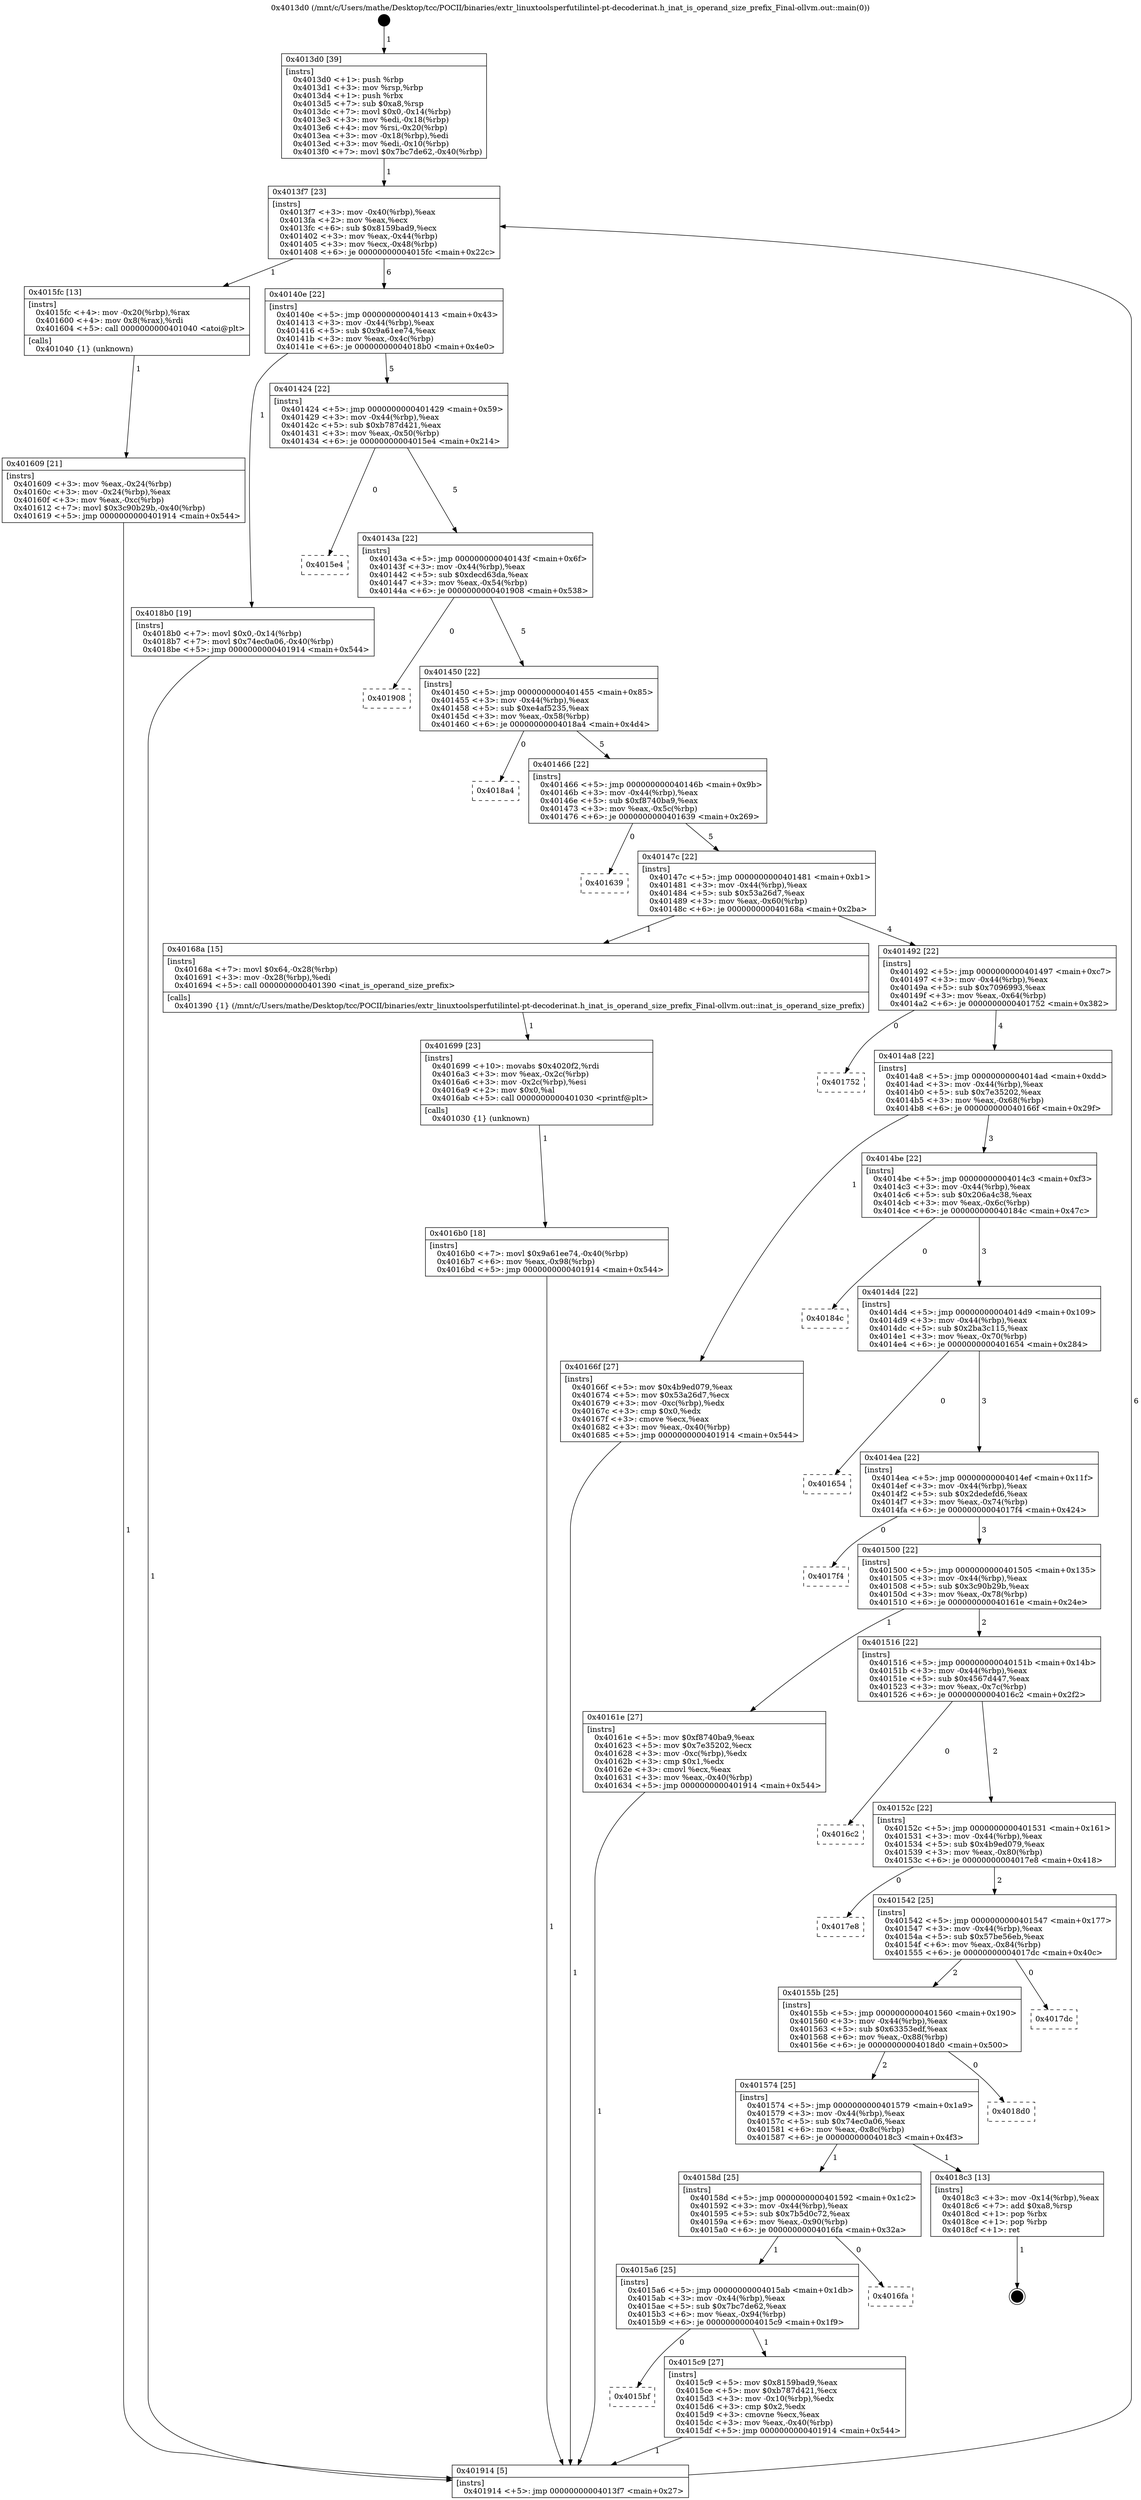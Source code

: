 digraph "0x4013d0" {
  label = "0x4013d0 (/mnt/c/Users/mathe/Desktop/tcc/POCII/binaries/extr_linuxtoolsperfutilintel-pt-decoderinat.h_inat_is_operand_size_prefix_Final-ollvm.out::main(0))"
  labelloc = "t"
  node[shape=record]

  Entry [label="",width=0.3,height=0.3,shape=circle,fillcolor=black,style=filled]
  "0x4013f7" [label="{
     0x4013f7 [23]\l
     | [instrs]\l
     &nbsp;&nbsp;0x4013f7 \<+3\>: mov -0x40(%rbp),%eax\l
     &nbsp;&nbsp;0x4013fa \<+2\>: mov %eax,%ecx\l
     &nbsp;&nbsp;0x4013fc \<+6\>: sub $0x8159bad9,%ecx\l
     &nbsp;&nbsp;0x401402 \<+3\>: mov %eax,-0x44(%rbp)\l
     &nbsp;&nbsp;0x401405 \<+3\>: mov %ecx,-0x48(%rbp)\l
     &nbsp;&nbsp;0x401408 \<+6\>: je 00000000004015fc \<main+0x22c\>\l
  }"]
  "0x4015fc" [label="{
     0x4015fc [13]\l
     | [instrs]\l
     &nbsp;&nbsp;0x4015fc \<+4\>: mov -0x20(%rbp),%rax\l
     &nbsp;&nbsp;0x401600 \<+4\>: mov 0x8(%rax),%rdi\l
     &nbsp;&nbsp;0x401604 \<+5\>: call 0000000000401040 \<atoi@plt\>\l
     | [calls]\l
     &nbsp;&nbsp;0x401040 \{1\} (unknown)\l
  }"]
  "0x40140e" [label="{
     0x40140e [22]\l
     | [instrs]\l
     &nbsp;&nbsp;0x40140e \<+5\>: jmp 0000000000401413 \<main+0x43\>\l
     &nbsp;&nbsp;0x401413 \<+3\>: mov -0x44(%rbp),%eax\l
     &nbsp;&nbsp;0x401416 \<+5\>: sub $0x9a61ee74,%eax\l
     &nbsp;&nbsp;0x40141b \<+3\>: mov %eax,-0x4c(%rbp)\l
     &nbsp;&nbsp;0x40141e \<+6\>: je 00000000004018b0 \<main+0x4e0\>\l
  }"]
  Exit [label="",width=0.3,height=0.3,shape=circle,fillcolor=black,style=filled,peripheries=2]
  "0x4018b0" [label="{
     0x4018b0 [19]\l
     | [instrs]\l
     &nbsp;&nbsp;0x4018b0 \<+7\>: movl $0x0,-0x14(%rbp)\l
     &nbsp;&nbsp;0x4018b7 \<+7\>: movl $0x74ec0a06,-0x40(%rbp)\l
     &nbsp;&nbsp;0x4018be \<+5\>: jmp 0000000000401914 \<main+0x544\>\l
  }"]
  "0x401424" [label="{
     0x401424 [22]\l
     | [instrs]\l
     &nbsp;&nbsp;0x401424 \<+5\>: jmp 0000000000401429 \<main+0x59\>\l
     &nbsp;&nbsp;0x401429 \<+3\>: mov -0x44(%rbp),%eax\l
     &nbsp;&nbsp;0x40142c \<+5\>: sub $0xb787d421,%eax\l
     &nbsp;&nbsp;0x401431 \<+3\>: mov %eax,-0x50(%rbp)\l
     &nbsp;&nbsp;0x401434 \<+6\>: je 00000000004015e4 \<main+0x214\>\l
  }"]
  "0x4016b0" [label="{
     0x4016b0 [18]\l
     | [instrs]\l
     &nbsp;&nbsp;0x4016b0 \<+7\>: movl $0x9a61ee74,-0x40(%rbp)\l
     &nbsp;&nbsp;0x4016b7 \<+6\>: mov %eax,-0x98(%rbp)\l
     &nbsp;&nbsp;0x4016bd \<+5\>: jmp 0000000000401914 \<main+0x544\>\l
  }"]
  "0x4015e4" [label="{
     0x4015e4\l
  }", style=dashed]
  "0x40143a" [label="{
     0x40143a [22]\l
     | [instrs]\l
     &nbsp;&nbsp;0x40143a \<+5\>: jmp 000000000040143f \<main+0x6f\>\l
     &nbsp;&nbsp;0x40143f \<+3\>: mov -0x44(%rbp),%eax\l
     &nbsp;&nbsp;0x401442 \<+5\>: sub $0xdecd63da,%eax\l
     &nbsp;&nbsp;0x401447 \<+3\>: mov %eax,-0x54(%rbp)\l
     &nbsp;&nbsp;0x40144a \<+6\>: je 0000000000401908 \<main+0x538\>\l
  }"]
  "0x401699" [label="{
     0x401699 [23]\l
     | [instrs]\l
     &nbsp;&nbsp;0x401699 \<+10\>: movabs $0x4020f2,%rdi\l
     &nbsp;&nbsp;0x4016a3 \<+3\>: mov %eax,-0x2c(%rbp)\l
     &nbsp;&nbsp;0x4016a6 \<+3\>: mov -0x2c(%rbp),%esi\l
     &nbsp;&nbsp;0x4016a9 \<+2\>: mov $0x0,%al\l
     &nbsp;&nbsp;0x4016ab \<+5\>: call 0000000000401030 \<printf@plt\>\l
     | [calls]\l
     &nbsp;&nbsp;0x401030 \{1\} (unknown)\l
  }"]
  "0x401908" [label="{
     0x401908\l
  }", style=dashed]
  "0x401450" [label="{
     0x401450 [22]\l
     | [instrs]\l
     &nbsp;&nbsp;0x401450 \<+5\>: jmp 0000000000401455 \<main+0x85\>\l
     &nbsp;&nbsp;0x401455 \<+3\>: mov -0x44(%rbp),%eax\l
     &nbsp;&nbsp;0x401458 \<+5\>: sub $0xe4af5235,%eax\l
     &nbsp;&nbsp;0x40145d \<+3\>: mov %eax,-0x58(%rbp)\l
     &nbsp;&nbsp;0x401460 \<+6\>: je 00000000004018a4 \<main+0x4d4\>\l
  }"]
  "0x401609" [label="{
     0x401609 [21]\l
     | [instrs]\l
     &nbsp;&nbsp;0x401609 \<+3\>: mov %eax,-0x24(%rbp)\l
     &nbsp;&nbsp;0x40160c \<+3\>: mov -0x24(%rbp),%eax\l
     &nbsp;&nbsp;0x40160f \<+3\>: mov %eax,-0xc(%rbp)\l
     &nbsp;&nbsp;0x401612 \<+7\>: movl $0x3c90b29b,-0x40(%rbp)\l
     &nbsp;&nbsp;0x401619 \<+5\>: jmp 0000000000401914 \<main+0x544\>\l
  }"]
  "0x4018a4" [label="{
     0x4018a4\l
  }", style=dashed]
  "0x401466" [label="{
     0x401466 [22]\l
     | [instrs]\l
     &nbsp;&nbsp;0x401466 \<+5\>: jmp 000000000040146b \<main+0x9b\>\l
     &nbsp;&nbsp;0x40146b \<+3\>: mov -0x44(%rbp),%eax\l
     &nbsp;&nbsp;0x40146e \<+5\>: sub $0xf8740ba9,%eax\l
     &nbsp;&nbsp;0x401473 \<+3\>: mov %eax,-0x5c(%rbp)\l
     &nbsp;&nbsp;0x401476 \<+6\>: je 0000000000401639 \<main+0x269\>\l
  }"]
  "0x4013d0" [label="{
     0x4013d0 [39]\l
     | [instrs]\l
     &nbsp;&nbsp;0x4013d0 \<+1\>: push %rbp\l
     &nbsp;&nbsp;0x4013d1 \<+3\>: mov %rsp,%rbp\l
     &nbsp;&nbsp;0x4013d4 \<+1\>: push %rbx\l
     &nbsp;&nbsp;0x4013d5 \<+7\>: sub $0xa8,%rsp\l
     &nbsp;&nbsp;0x4013dc \<+7\>: movl $0x0,-0x14(%rbp)\l
     &nbsp;&nbsp;0x4013e3 \<+3\>: mov %edi,-0x18(%rbp)\l
     &nbsp;&nbsp;0x4013e6 \<+4\>: mov %rsi,-0x20(%rbp)\l
     &nbsp;&nbsp;0x4013ea \<+3\>: mov -0x18(%rbp),%edi\l
     &nbsp;&nbsp;0x4013ed \<+3\>: mov %edi,-0x10(%rbp)\l
     &nbsp;&nbsp;0x4013f0 \<+7\>: movl $0x7bc7de62,-0x40(%rbp)\l
  }"]
  "0x401639" [label="{
     0x401639\l
  }", style=dashed]
  "0x40147c" [label="{
     0x40147c [22]\l
     | [instrs]\l
     &nbsp;&nbsp;0x40147c \<+5\>: jmp 0000000000401481 \<main+0xb1\>\l
     &nbsp;&nbsp;0x401481 \<+3\>: mov -0x44(%rbp),%eax\l
     &nbsp;&nbsp;0x401484 \<+5\>: sub $0x53a26d7,%eax\l
     &nbsp;&nbsp;0x401489 \<+3\>: mov %eax,-0x60(%rbp)\l
     &nbsp;&nbsp;0x40148c \<+6\>: je 000000000040168a \<main+0x2ba\>\l
  }"]
  "0x401914" [label="{
     0x401914 [5]\l
     | [instrs]\l
     &nbsp;&nbsp;0x401914 \<+5\>: jmp 00000000004013f7 \<main+0x27\>\l
  }"]
  "0x40168a" [label="{
     0x40168a [15]\l
     | [instrs]\l
     &nbsp;&nbsp;0x40168a \<+7\>: movl $0x64,-0x28(%rbp)\l
     &nbsp;&nbsp;0x401691 \<+3\>: mov -0x28(%rbp),%edi\l
     &nbsp;&nbsp;0x401694 \<+5\>: call 0000000000401390 \<inat_is_operand_size_prefix\>\l
     | [calls]\l
     &nbsp;&nbsp;0x401390 \{1\} (/mnt/c/Users/mathe/Desktop/tcc/POCII/binaries/extr_linuxtoolsperfutilintel-pt-decoderinat.h_inat_is_operand_size_prefix_Final-ollvm.out::inat_is_operand_size_prefix)\l
  }"]
  "0x401492" [label="{
     0x401492 [22]\l
     | [instrs]\l
     &nbsp;&nbsp;0x401492 \<+5\>: jmp 0000000000401497 \<main+0xc7\>\l
     &nbsp;&nbsp;0x401497 \<+3\>: mov -0x44(%rbp),%eax\l
     &nbsp;&nbsp;0x40149a \<+5\>: sub $0x7096993,%eax\l
     &nbsp;&nbsp;0x40149f \<+3\>: mov %eax,-0x64(%rbp)\l
     &nbsp;&nbsp;0x4014a2 \<+6\>: je 0000000000401752 \<main+0x382\>\l
  }"]
  "0x4015bf" [label="{
     0x4015bf\l
  }", style=dashed]
  "0x401752" [label="{
     0x401752\l
  }", style=dashed]
  "0x4014a8" [label="{
     0x4014a8 [22]\l
     | [instrs]\l
     &nbsp;&nbsp;0x4014a8 \<+5\>: jmp 00000000004014ad \<main+0xdd\>\l
     &nbsp;&nbsp;0x4014ad \<+3\>: mov -0x44(%rbp),%eax\l
     &nbsp;&nbsp;0x4014b0 \<+5\>: sub $0x7e35202,%eax\l
     &nbsp;&nbsp;0x4014b5 \<+3\>: mov %eax,-0x68(%rbp)\l
     &nbsp;&nbsp;0x4014b8 \<+6\>: je 000000000040166f \<main+0x29f\>\l
  }"]
  "0x4015c9" [label="{
     0x4015c9 [27]\l
     | [instrs]\l
     &nbsp;&nbsp;0x4015c9 \<+5\>: mov $0x8159bad9,%eax\l
     &nbsp;&nbsp;0x4015ce \<+5\>: mov $0xb787d421,%ecx\l
     &nbsp;&nbsp;0x4015d3 \<+3\>: mov -0x10(%rbp),%edx\l
     &nbsp;&nbsp;0x4015d6 \<+3\>: cmp $0x2,%edx\l
     &nbsp;&nbsp;0x4015d9 \<+3\>: cmovne %ecx,%eax\l
     &nbsp;&nbsp;0x4015dc \<+3\>: mov %eax,-0x40(%rbp)\l
     &nbsp;&nbsp;0x4015df \<+5\>: jmp 0000000000401914 \<main+0x544\>\l
  }"]
  "0x40166f" [label="{
     0x40166f [27]\l
     | [instrs]\l
     &nbsp;&nbsp;0x40166f \<+5\>: mov $0x4b9ed079,%eax\l
     &nbsp;&nbsp;0x401674 \<+5\>: mov $0x53a26d7,%ecx\l
     &nbsp;&nbsp;0x401679 \<+3\>: mov -0xc(%rbp),%edx\l
     &nbsp;&nbsp;0x40167c \<+3\>: cmp $0x0,%edx\l
     &nbsp;&nbsp;0x40167f \<+3\>: cmove %ecx,%eax\l
     &nbsp;&nbsp;0x401682 \<+3\>: mov %eax,-0x40(%rbp)\l
     &nbsp;&nbsp;0x401685 \<+5\>: jmp 0000000000401914 \<main+0x544\>\l
  }"]
  "0x4014be" [label="{
     0x4014be [22]\l
     | [instrs]\l
     &nbsp;&nbsp;0x4014be \<+5\>: jmp 00000000004014c3 \<main+0xf3\>\l
     &nbsp;&nbsp;0x4014c3 \<+3\>: mov -0x44(%rbp),%eax\l
     &nbsp;&nbsp;0x4014c6 \<+5\>: sub $0x206a4c38,%eax\l
     &nbsp;&nbsp;0x4014cb \<+3\>: mov %eax,-0x6c(%rbp)\l
     &nbsp;&nbsp;0x4014ce \<+6\>: je 000000000040184c \<main+0x47c\>\l
  }"]
  "0x4015a6" [label="{
     0x4015a6 [25]\l
     | [instrs]\l
     &nbsp;&nbsp;0x4015a6 \<+5\>: jmp 00000000004015ab \<main+0x1db\>\l
     &nbsp;&nbsp;0x4015ab \<+3\>: mov -0x44(%rbp),%eax\l
     &nbsp;&nbsp;0x4015ae \<+5\>: sub $0x7bc7de62,%eax\l
     &nbsp;&nbsp;0x4015b3 \<+6\>: mov %eax,-0x94(%rbp)\l
     &nbsp;&nbsp;0x4015b9 \<+6\>: je 00000000004015c9 \<main+0x1f9\>\l
  }"]
  "0x40184c" [label="{
     0x40184c\l
  }", style=dashed]
  "0x4014d4" [label="{
     0x4014d4 [22]\l
     | [instrs]\l
     &nbsp;&nbsp;0x4014d4 \<+5\>: jmp 00000000004014d9 \<main+0x109\>\l
     &nbsp;&nbsp;0x4014d9 \<+3\>: mov -0x44(%rbp),%eax\l
     &nbsp;&nbsp;0x4014dc \<+5\>: sub $0x2ba3c115,%eax\l
     &nbsp;&nbsp;0x4014e1 \<+3\>: mov %eax,-0x70(%rbp)\l
     &nbsp;&nbsp;0x4014e4 \<+6\>: je 0000000000401654 \<main+0x284\>\l
  }"]
  "0x4016fa" [label="{
     0x4016fa\l
  }", style=dashed]
  "0x401654" [label="{
     0x401654\l
  }", style=dashed]
  "0x4014ea" [label="{
     0x4014ea [22]\l
     | [instrs]\l
     &nbsp;&nbsp;0x4014ea \<+5\>: jmp 00000000004014ef \<main+0x11f\>\l
     &nbsp;&nbsp;0x4014ef \<+3\>: mov -0x44(%rbp),%eax\l
     &nbsp;&nbsp;0x4014f2 \<+5\>: sub $0x2dedefd6,%eax\l
     &nbsp;&nbsp;0x4014f7 \<+3\>: mov %eax,-0x74(%rbp)\l
     &nbsp;&nbsp;0x4014fa \<+6\>: je 00000000004017f4 \<main+0x424\>\l
  }"]
  "0x40158d" [label="{
     0x40158d [25]\l
     | [instrs]\l
     &nbsp;&nbsp;0x40158d \<+5\>: jmp 0000000000401592 \<main+0x1c2\>\l
     &nbsp;&nbsp;0x401592 \<+3\>: mov -0x44(%rbp),%eax\l
     &nbsp;&nbsp;0x401595 \<+5\>: sub $0x7b5d0c72,%eax\l
     &nbsp;&nbsp;0x40159a \<+6\>: mov %eax,-0x90(%rbp)\l
     &nbsp;&nbsp;0x4015a0 \<+6\>: je 00000000004016fa \<main+0x32a\>\l
  }"]
  "0x4017f4" [label="{
     0x4017f4\l
  }", style=dashed]
  "0x401500" [label="{
     0x401500 [22]\l
     | [instrs]\l
     &nbsp;&nbsp;0x401500 \<+5\>: jmp 0000000000401505 \<main+0x135\>\l
     &nbsp;&nbsp;0x401505 \<+3\>: mov -0x44(%rbp),%eax\l
     &nbsp;&nbsp;0x401508 \<+5\>: sub $0x3c90b29b,%eax\l
     &nbsp;&nbsp;0x40150d \<+3\>: mov %eax,-0x78(%rbp)\l
     &nbsp;&nbsp;0x401510 \<+6\>: je 000000000040161e \<main+0x24e\>\l
  }"]
  "0x4018c3" [label="{
     0x4018c3 [13]\l
     | [instrs]\l
     &nbsp;&nbsp;0x4018c3 \<+3\>: mov -0x14(%rbp),%eax\l
     &nbsp;&nbsp;0x4018c6 \<+7\>: add $0xa8,%rsp\l
     &nbsp;&nbsp;0x4018cd \<+1\>: pop %rbx\l
     &nbsp;&nbsp;0x4018ce \<+1\>: pop %rbp\l
     &nbsp;&nbsp;0x4018cf \<+1\>: ret\l
  }"]
  "0x40161e" [label="{
     0x40161e [27]\l
     | [instrs]\l
     &nbsp;&nbsp;0x40161e \<+5\>: mov $0xf8740ba9,%eax\l
     &nbsp;&nbsp;0x401623 \<+5\>: mov $0x7e35202,%ecx\l
     &nbsp;&nbsp;0x401628 \<+3\>: mov -0xc(%rbp),%edx\l
     &nbsp;&nbsp;0x40162b \<+3\>: cmp $0x1,%edx\l
     &nbsp;&nbsp;0x40162e \<+3\>: cmovl %ecx,%eax\l
     &nbsp;&nbsp;0x401631 \<+3\>: mov %eax,-0x40(%rbp)\l
     &nbsp;&nbsp;0x401634 \<+5\>: jmp 0000000000401914 \<main+0x544\>\l
  }"]
  "0x401516" [label="{
     0x401516 [22]\l
     | [instrs]\l
     &nbsp;&nbsp;0x401516 \<+5\>: jmp 000000000040151b \<main+0x14b\>\l
     &nbsp;&nbsp;0x40151b \<+3\>: mov -0x44(%rbp),%eax\l
     &nbsp;&nbsp;0x40151e \<+5\>: sub $0x4567d447,%eax\l
     &nbsp;&nbsp;0x401523 \<+3\>: mov %eax,-0x7c(%rbp)\l
     &nbsp;&nbsp;0x401526 \<+6\>: je 00000000004016c2 \<main+0x2f2\>\l
  }"]
  "0x401574" [label="{
     0x401574 [25]\l
     | [instrs]\l
     &nbsp;&nbsp;0x401574 \<+5\>: jmp 0000000000401579 \<main+0x1a9\>\l
     &nbsp;&nbsp;0x401579 \<+3\>: mov -0x44(%rbp),%eax\l
     &nbsp;&nbsp;0x40157c \<+5\>: sub $0x74ec0a06,%eax\l
     &nbsp;&nbsp;0x401581 \<+6\>: mov %eax,-0x8c(%rbp)\l
     &nbsp;&nbsp;0x401587 \<+6\>: je 00000000004018c3 \<main+0x4f3\>\l
  }"]
  "0x4016c2" [label="{
     0x4016c2\l
  }", style=dashed]
  "0x40152c" [label="{
     0x40152c [22]\l
     | [instrs]\l
     &nbsp;&nbsp;0x40152c \<+5\>: jmp 0000000000401531 \<main+0x161\>\l
     &nbsp;&nbsp;0x401531 \<+3\>: mov -0x44(%rbp),%eax\l
     &nbsp;&nbsp;0x401534 \<+5\>: sub $0x4b9ed079,%eax\l
     &nbsp;&nbsp;0x401539 \<+3\>: mov %eax,-0x80(%rbp)\l
     &nbsp;&nbsp;0x40153c \<+6\>: je 00000000004017e8 \<main+0x418\>\l
  }"]
  "0x4018d0" [label="{
     0x4018d0\l
  }", style=dashed]
  "0x4017e8" [label="{
     0x4017e8\l
  }", style=dashed]
  "0x401542" [label="{
     0x401542 [25]\l
     | [instrs]\l
     &nbsp;&nbsp;0x401542 \<+5\>: jmp 0000000000401547 \<main+0x177\>\l
     &nbsp;&nbsp;0x401547 \<+3\>: mov -0x44(%rbp),%eax\l
     &nbsp;&nbsp;0x40154a \<+5\>: sub $0x57be56eb,%eax\l
     &nbsp;&nbsp;0x40154f \<+6\>: mov %eax,-0x84(%rbp)\l
     &nbsp;&nbsp;0x401555 \<+6\>: je 00000000004017dc \<main+0x40c\>\l
  }"]
  "0x40155b" [label="{
     0x40155b [25]\l
     | [instrs]\l
     &nbsp;&nbsp;0x40155b \<+5\>: jmp 0000000000401560 \<main+0x190\>\l
     &nbsp;&nbsp;0x401560 \<+3\>: mov -0x44(%rbp),%eax\l
     &nbsp;&nbsp;0x401563 \<+5\>: sub $0x63353edf,%eax\l
     &nbsp;&nbsp;0x401568 \<+6\>: mov %eax,-0x88(%rbp)\l
     &nbsp;&nbsp;0x40156e \<+6\>: je 00000000004018d0 \<main+0x500\>\l
  }"]
  "0x4017dc" [label="{
     0x4017dc\l
  }", style=dashed]
  Entry -> "0x4013d0" [label=" 1"]
  "0x4013f7" -> "0x4015fc" [label=" 1"]
  "0x4013f7" -> "0x40140e" [label=" 6"]
  "0x4018c3" -> Exit [label=" 1"]
  "0x40140e" -> "0x4018b0" [label=" 1"]
  "0x40140e" -> "0x401424" [label=" 5"]
  "0x4018b0" -> "0x401914" [label=" 1"]
  "0x401424" -> "0x4015e4" [label=" 0"]
  "0x401424" -> "0x40143a" [label=" 5"]
  "0x4016b0" -> "0x401914" [label=" 1"]
  "0x40143a" -> "0x401908" [label=" 0"]
  "0x40143a" -> "0x401450" [label=" 5"]
  "0x401699" -> "0x4016b0" [label=" 1"]
  "0x401450" -> "0x4018a4" [label=" 0"]
  "0x401450" -> "0x401466" [label=" 5"]
  "0x40168a" -> "0x401699" [label=" 1"]
  "0x401466" -> "0x401639" [label=" 0"]
  "0x401466" -> "0x40147c" [label=" 5"]
  "0x40166f" -> "0x401914" [label=" 1"]
  "0x40147c" -> "0x40168a" [label=" 1"]
  "0x40147c" -> "0x401492" [label=" 4"]
  "0x40161e" -> "0x401914" [label=" 1"]
  "0x401492" -> "0x401752" [label=" 0"]
  "0x401492" -> "0x4014a8" [label=" 4"]
  "0x401609" -> "0x401914" [label=" 1"]
  "0x4014a8" -> "0x40166f" [label=" 1"]
  "0x4014a8" -> "0x4014be" [label=" 3"]
  "0x4015fc" -> "0x401609" [label=" 1"]
  "0x4014be" -> "0x40184c" [label=" 0"]
  "0x4014be" -> "0x4014d4" [label=" 3"]
  "0x4013d0" -> "0x4013f7" [label=" 1"]
  "0x4014d4" -> "0x401654" [label=" 0"]
  "0x4014d4" -> "0x4014ea" [label=" 3"]
  "0x4015c9" -> "0x401914" [label=" 1"]
  "0x4014ea" -> "0x4017f4" [label=" 0"]
  "0x4014ea" -> "0x401500" [label=" 3"]
  "0x4015a6" -> "0x4015c9" [label=" 1"]
  "0x401500" -> "0x40161e" [label=" 1"]
  "0x401500" -> "0x401516" [label=" 2"]
  "0x401914" -> "0x4013f7" [label=" 6"]
  "0x401516" -> "0x4016c2" [label=" 0"]
  "0x401516" -> "0x40152c" [label=" 2"]
  "0x40158d" -> "0x4016fa" [label=" 0"]
  "0x40152c" -> "0x4017e8" [label=" 0"]
  "0x40152c" -> "0x401542" [label=" 2"]
  "0x4015a6" -> "0x4015bf" [label=" 0"]
  "0x401542" -> "0x4017dc" [label=" 0"]
  "0x401542" -> "0x40155b" [label=" 2"]
  "0x401574" -> "0x40158d" [label=" 1"]
  "0x40155b" -> "0x4018d0" [label=" 0"]
  "0x40155b" -> "0x401574" [label=" 2"]
  "0x40158d" -> "0x4015a6" [label=" 1"]
  "0x401574" -> "0x4018c3" [label=" 1"]
}
